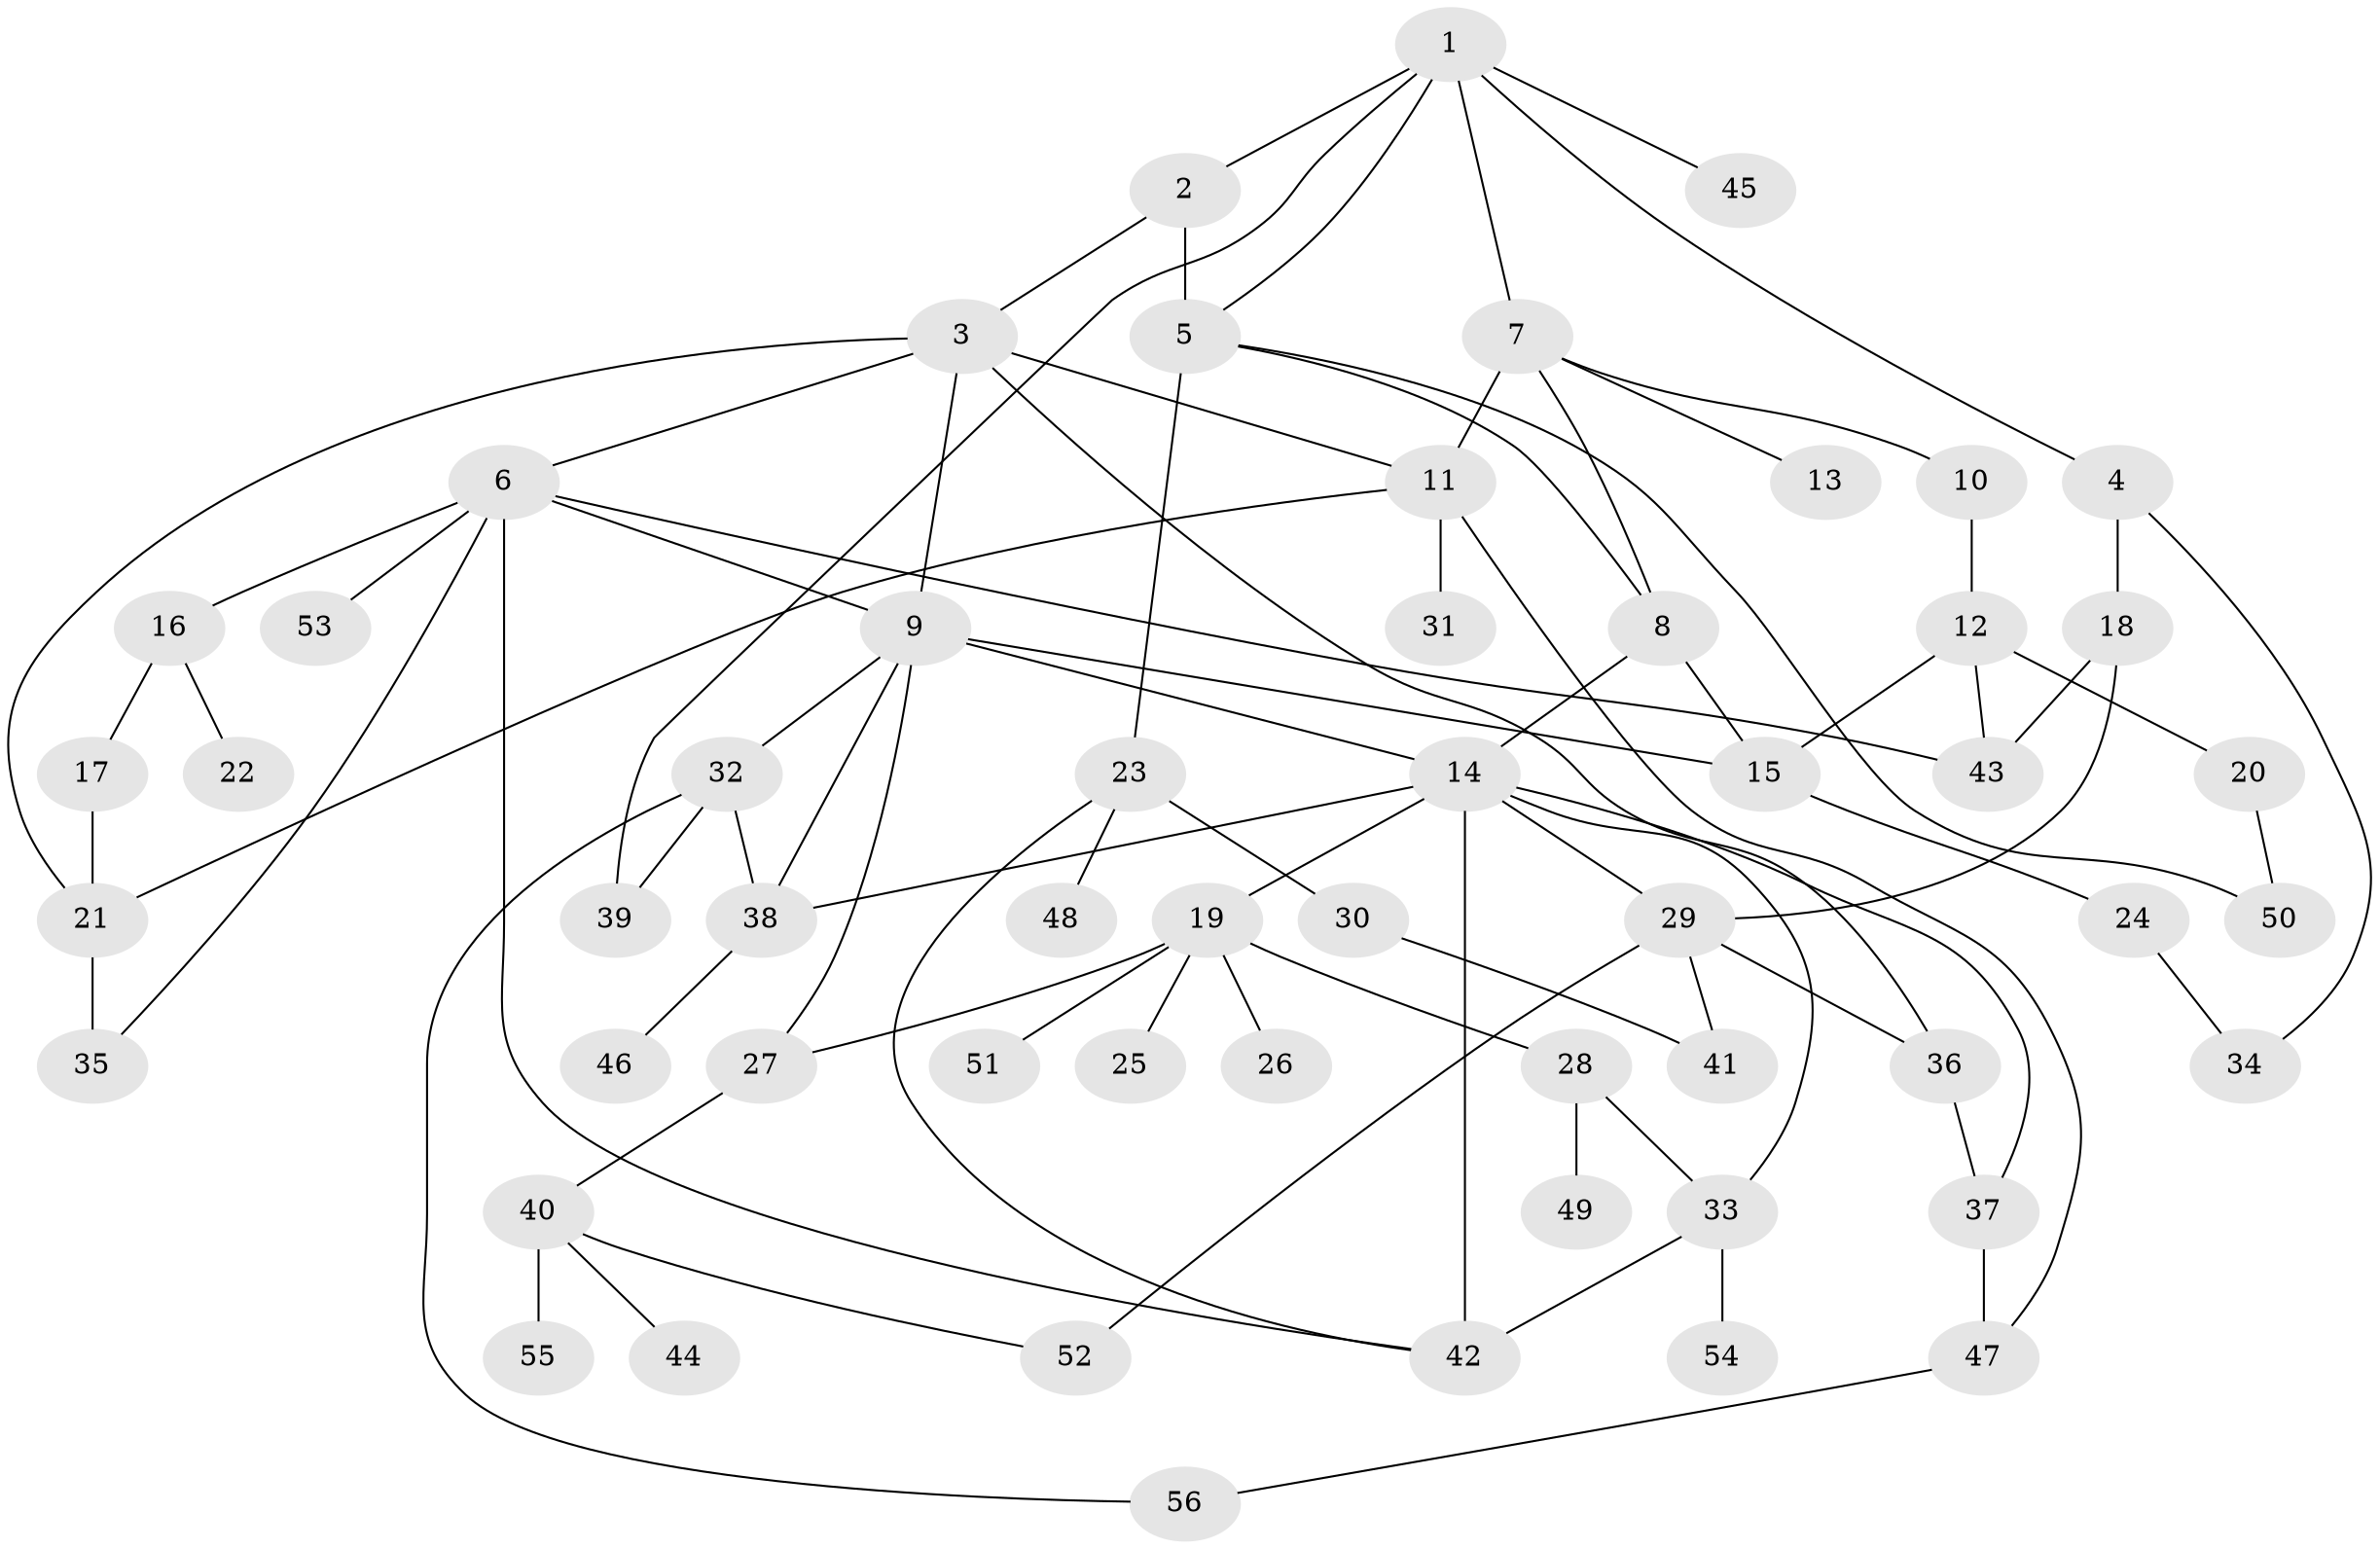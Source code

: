 // original degree distribution, {7: 0.018018018018018018, 4: 0.17117117117117117, 8: 0.018018018018018018, 6: 0.009009009009009009, 3: 0.13513513513513514, 5: 0.05405405405405406, 2: 0.27927927927927926, 1: 0.3153153153153153}
// Generated by graph-tools (version 1.1) at 2025/34/03/09/25 02:34:28]
// undirected, 56 vertices, 84 edges
graph export_dot {
graph [start="1"]
  node [color=gray90,style=filled];
  1;
  2;
  3;
  4;
  5;
  6;
  7;
  8;
  9;
  10;
  11;
  12;
  13;
  14;
  15;
  16;
  17;
  18;
  19;
  20;
  21;
  22;
  23;
  24;
  25;
  26;
  27;
  28;
  29;
  30;
  31;
  32;
  33;
  34;
  35;
  36;
  37;
  38;
  39;
  40;
  41;
  42;
  43;
  44;
  45;
  46;
  47;
  48;
  49;
  50;
  51;
  52;
  53;
  54;
  55;
  56;
  1 -- 2 [weight=1.0];
  1 -- 4 [weight=1.0];
  1 -- 5 [weight=1.0];
  1 -- 7 [weight=1.0];
  1 -- 39 [weight=1.0];
  1 -- 45 [weight=1.0];
  2 -- 3 [weight=1.0];
  2 -- 5 [weight=4.0];
  3 -- 6 [weight=1.0];
  3 -- 9 [weight=1.0];
  3 -- 11 [weight=2.0];
  3 -- 21 [weight=1.0];
  3 -- 36 [weight=1.0];
  4 -- 18 [weight=1.0];
  4 -- 34 [weight=1.0];
  5 -- 8 [weight=1.0];
  5 -- 23 [weight=1.0];
  5 -- 50 [weight=1.0];
  6 -- 9 [weight=1.0];
  6 -- 16 [weight=1.0];
  6 -- 35 [weight=1.0];
  6 -- 42 [weight=1.0];
  6 -- 43 [weight=1.0];
  6 -- 53 [weight=1.0];
  7 -- 8 [weight=1.0];
  7 -- 10 [weight=1.0];
  7 -- 11 [weight=1.0];
  7 -- 13 [weight=1.0];
  8 -- 14 [weight=4.0];
  8 -- 15 [weight=1.0];
  9 -- 14 [weight=1.0];
  9 -- 15 [weight=1.0];
  9 -- 27 [weight=1.0];
  9 -- 32 [weight=1.0];
  9 -- 38 [weight=1.0];
  10 -- 12 [weight=1.0];
  11 -- 21 [weight=1.0];
  11 -- 31 [weight=2.0];
  11 -- 47 [weight=1.0];
  12 -- 15 [weight=1.0];
  12 -- 20 [weight=1.0];
  12 -- 43 [weight=1.0];
  14 -- 19 [weight=1.0];
  14 -- 29 [weight=1.0];
  14 -- 33 [weight=1.0];
  14 -- 37 [weight=1.0];
  14 -- 38 [weight=1.0];
  14 -- 42 [weight=1.0];
  15 -- 24 [weight=1.0];
  16 -- 17 [weight=1.0];
  16 -- 22 [weight=1.0];
  17 -- 21 [weight=2.0];
  18 -- 29 [weight=1.0];
  18 -- 43 [weight=1.0];
  19 -- 25 [weight=1.0];
  19 -- 26 [weight=1.0];
  19 -- 27 [weight=1.0];
  19 -- 28 [weight=1.0];
  19 -- 51 [weight=1.0];
  20 -- 50 [weight=1.0];
  21 -- 35 [weight=2.0];
  23 -- 30 [weight=1.0];
  23 -- 42 [weight=1.0];
  23 -- 48 [weight=1.0];
  24 -- 34 [weight=2.0];
  27 -- 40 [weight=1.0];
  28 -- 33 [weight=1.0];
  28 -- 49 [weight=1.0];
  29 -- 36 [weight=1.0];
  29 -- 41 [weight=1.0];
  29 -- 52 [weight=1.0];
  30 -- 41 [weight=1.0];
  32 -- 38 [weight=1.0];
  32 -- 39 [weight=1.0];
  32 -- 56 [weight=1.0];
  33 -- 42 [weight=2.0];
  33 -- 54 [weight=1.0];
  36 -- 37 [weight=1.0];
  37 -- 47 [weight=1.0];
  38 -- 46 [weight=1.0];
  40 -- 44 [weight=1.0];
  40 -- 52 [weight=1.0];
  40 -- 55 [weight=1.0];
  47 -- 56 [weight=1.0];
}
